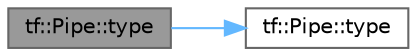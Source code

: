 digraph "tf::Pipe::type"
{
 // LATEX_PDF_SIZE
  bgcolor="transparent";
  edge [fontname=Helvetica,fontsize=10,labelfontname=Helvetica,labelfontsize=10];
  node [fontname=Helvetica,fontsize=10,shape=box,height=0.2,width=0.4];
  rankdir="LR";
  Node1 [id="Node000001",label="tf::Pipe::type",height=0.2,width=0.4,color="gray40", fillcolor="grey60", style="filled", fontcolor="black",tooltip="assigns a new type to the pipe"];
  Node1 -> Node2 [id="edge1_Node000001_Node000002",color="steelblue1",style="solid",tooltip=" "];
  Node2 [id="Node000002",label="tf::Pipe::type",height=0.2,width=0.4,color="grey40", fillcolor="white", style="filled",URL="$classtf_1_1_pipe.html#a0a8ad99dbb66ad0bca766da47ef11b21",tooltip="queries the type of the pipe"];
}
